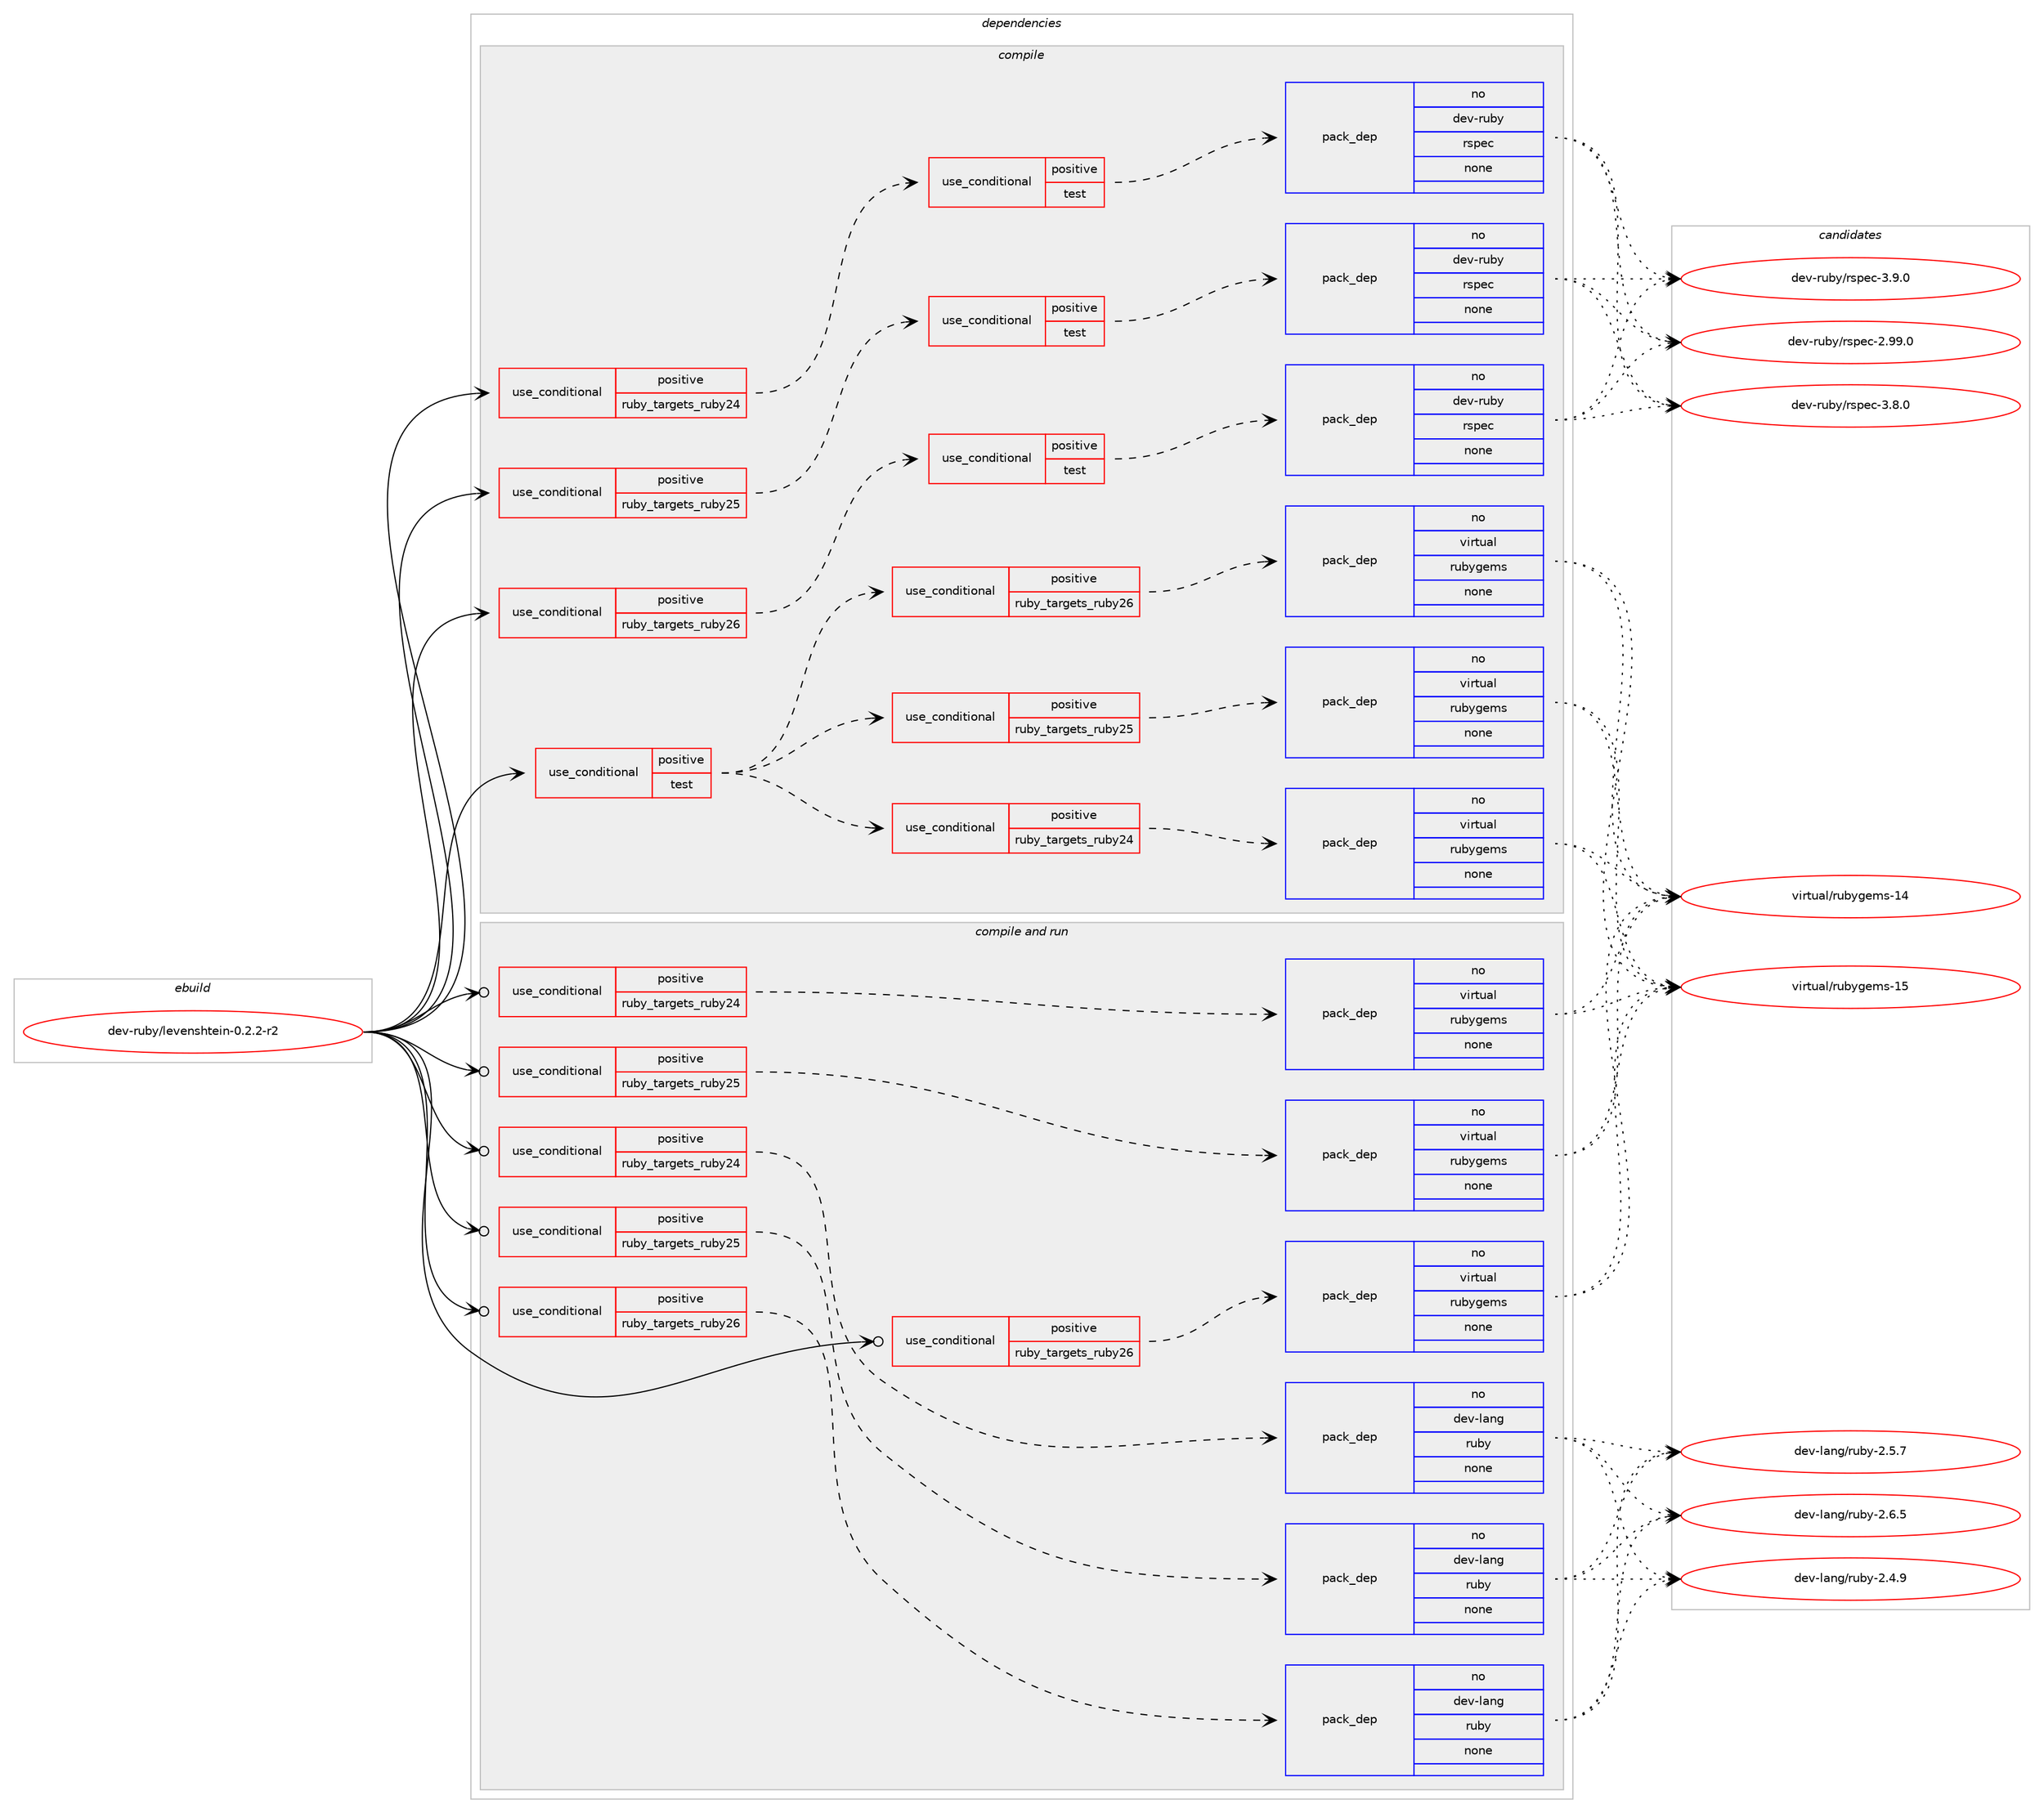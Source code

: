 digraph prolog {

# *************
# Graph options
# *************

newrank=true;
concentrate=true;
compound=true;
graph [rankdir=LR,fontname=Helvetica,fontsize=10,ranksep=1.5];#, ranksep=2.5, nodesep=0.2];
edge  [arrowhead=vee];
node  [fontname=Helvetica,fontsize=10];

# **********
# The ebuild
# **********

subgraph cluster_leftcol {
color=gray;
rank=same;
label=<<i>ebuild</i>>;
id [label="dev-ruby/levenshtein-0.2.2-r2", color=red, width=4, href="../dev-ruby/levenshtein-0.2.2-r2.svg"];
}

# ****************
# The dependencies
# ****************

subgraph cluster_midcol {
color=gray;
label=<<i>dependencies</i>>;
subgraph cluster_compile {
fillcolor="#eeeeee";
style=filled;
label=<<i>compile</i>>;
subgraph cond166423 {
dependency693165 [label=<<TABLE BORDER="0" CELLBORDER="1" CELLSPACING="0" CELLPADDING="4"><TR><TD ROWSPAN="3" CELLPADDING="10">use_conditional</TD></TR><TR><TD>positive</TD></TR><TR><TD>ruby_targets_ruby24</TD></TR></TABLE>>, shape=none, color=red];
subgraph cond166424 {
dependency693166 [label=<<TABLE BORDER="0" CELLBORDER="1" CELLSPACING="0" CELLPADDING="4"><TR><TD ROWSPAN="3" CELLPADDING="10">use_conditional</TD></TR><TR><TD>positive</TD></TR><TR><TD>test</TD></TR></TABLE>>, shape=none, color=red];
subgraph pack514757 {
dependency693167 [label=<<TABLE BORDER="0" CELLBORDER="1" CELLSPACING="0" CELLPADDING="4" WIDTH="220"><TR><TD ROWSPAN="6" CELLPADDING="30">pack_dep</TD></TR><TR><TD WIDTH="110">no</TD></TR><TR><TD>dev-ruby</TD></TR><TR><TD>rspec</TD></TR><TR><TD>none</TD></TR><TR><TD></TD></TR></TABLE>>, shape=none, color=blue];
}
dependency693166:e -> dependency693167:w [weight=20,style="dashed",arrowhead="vee"];
}
dependency693165:e -> dependency693166:w [weight=20,style="dashed",arrowhead="vee"];
}
id:e -> dependency693165:w [weight=20,style="solid",arrowhead="vee"];
subgraph cond166425 {
dependency693168 [label=<<TABLE BORDER="0" CELLBORDER="1" CELLSPACING="0" CELLPADDING="4"><TR><TD ROWSPAN="3" CELLPADDING="10">use_conditional</TD></TR><TR><TD>positive</TD></TR><TR><TD>ruby_targets_ruby25</TD></TR></TABLE>>, shape=none, color=red];
subgraph cond166426 {
dependency693169 [label=<<TABLE BORDER="0" CELLBORDER="1" CELLSPACING="0" CELLPADDING="4"><TR><TD ROWSPAN="3" CELLPADDING="10">use_conditional</TD></TR><TR><TD>positive</TD></TR><TR><TD>test</TD></TR></TABLE>>, shape=none, color=red];
subgraph pack514758 {
dependency693170 [label=<<TABLE BORDER="0" CELLBORDER="1" CELLSPACING="0" CELLPADDING="4" WIDTH="220"><TR><TD ROWSPAN="6" CELLPADDING="30">pack_dep</TD></TR><TR><TD WIDTH="110">no</TD></TR><TR><TD>dev-ruby</TD></TR><TR><TD>rspec</TD></TR><TR><TD>none</TD></TR><TR><TD></TD></TR></TABLE>>, shape=none, color=blue];
}
dependency693169:e -> dependency693170:w [weight=20,style="dashed",arrowhead="vee"];
}
dependency693168:e -> dependency693169:w [weight=20,style="dashed",arrowhead="vee"];
}
id:e -> dependency693168:w [weight=20,style="solid",arrowhead="vee"];
subgraph cond166427 {
dependency693171 [label=<<TABLE BORDER="0" CELLBORDER="1" CELLSPACING="0" CELLPADDING="4"><TR><TD ROWSPAN="3" CELLPADDING="10">use_conditional</TD></TR><TR><TD>positive</TD></TR><TR><TD>ruby_targets_ruby26</TD></TR></TABLE>>, shape=none, color=red];
subgraph cond166428 {
dependency693172 [label=<<TABLE BORDER="0" CELLBORDER="1" CELLSPACING="0" CELLPADDING="4"><TR><TD ROWSPAN="3" CELLPADDING="10">use_conditional</TD></TR><TR><TD>positive</TD></TR><TR><TD>test</TD></TR></TABLE>>, shape=none, color=red];
subgraph pack514759 {
dependency693173 [label=<<TABLE BORDER="0" CELLBORDER="1" CELLSPACING="0" CELLPADDING="4" WIDTH="220"><TR><TD ROWSPAN="6" CELLPADDING="30">pack_dep</TD></TR><TR><TD WIDTH="110">no</TD></TR><TR><TD>dev-ruby</TD></TR><TR><TD>rspec</TD></TR><TR><TD>none</TD></TR><TR><TD></TD></TR></TABLE>>, shape=none, color=blue];
}
dependency693172:e -> dependency693173:w [weight=20,style="dashed",arrowhead="vee"];
}
dependency693171:e -> dependency693172:w [weight=20,style="dashed",arrowhead="vee"];
}
id:e -> dependency693171:w [weight=20,style="solid",arrowhead="vee"];
subgraph cond166429 {
dependency693174 [label=<<TABLE BORDER="0" CELLBORDER="1" CELLSPACING="0" CELLPADDING="4"><TR><TD ROWSPAN="3" CELLPADDING="10">use_conditional</TD></TR><TR><TD>positive</TD></TR><TR><TD>test</TD></TR></TABLE>>, shape=none, color=red];
subgraph cond166430 {
dependency693175 [label=<<TABLE BORDER="0" CELLBORDER="1" CELLSPACING="0" CELLPADDING="4"><TR><TD ROWSPAN="3" CELLPADDING="10">use_conditional</TD></TR><TR><TD>positive</TD></TR><TR><TD>ruby_targets_ruby24</TD></TR></TABLE>>, shape=none, color=red];
subgraph pack514760 {
dependency693176 [label=<<TABLE BORDER="0" CELLBORDER="1" CELLSPACING="0" CELLPADDING="4" WIDTH="220"><TR><TD ROWSPAN="6" CELLPADDING="30">pack_dep</TD></TR><TR><TD WIDTH="110">no</TD></TR><TR><TD>virtual</TD></TR><TR><TD>rubygems</TD></TR><TR><TD>none</TD></TR><TR><TD></TD></TR></TABLE>>, shape=none, color=blue];
}
dependency693175:e -> dependency693176:w [weight=20,style="dashed",arrowhead="vee"];
}
dependency693174:e -> dependency693175:w [weight=20,style="dashed",arrowhead="vee"];
subgraph cond166431 {
dependency693177 [label=<<TABLE BORDER="0" CELLBORDER="1" CELLSPACING="0" CELLPADDING="4"><TR><TD ROWSPAN="3" CELLPADDING="10">use_conditional</TD></TR><TR><TD>positive</TD></TR><TR><TD>ruby_targets_ruby25</TD></TR></TABLE>>, shape=none, color=red];
subgraph pack514761 {
dependency693178 [label=<<TABLE BORDER="0" CELLBORDER="1" CELLSPACING="0" CELLPADDING="4" WIDTH="220"><TR><TD ROWSPAN="6" CELLPADDING="30">pack_dep</TD></TR><TR><TD WIDTH="110">no</TD></TR><TR><TD>virtual</TD></TR><TR><TD>rubygems</TD></TR><TR><TD>none</TD></TR><TR><TD></TD></TR></TABLE>>, shape=none, color=blue];
}
dependency693177:e -> dependency693178:w [weight=20,style="dashed",arrowhead="vee"];
}
dependency693174:e -> dependency693177:w [weight=20,style="dashed",arrowhead="vee"];
subgraph cond166432 {
dependency693179 [label=<<TABLE BORDER="0" CELLBORDER="1" CELLSPACING="0" CELLPADDING="4"><TR><TD ROWSPAN="3" CELLPADDING="10">use_conditional</TD></TR><TR><TD>positive</TD></TR><TR><TD>ruby_targets_ruby26</TD></TR></TABLE>>, shape=none, color=red];
subgraph pack514762 {
dependency693180 [label=<<TABLE BORDER="0" CELLBORDER="1" CELLSPACING="0" CELLPADDING="4" WIDTH="220"><TR><TD ROWSPAN="6" CELLPADDING="30">pack_dep</TD></TR><TR><TD WIDTH="110">no</TD></TR><TR><TD>virtual</TD></TR><TR><TD>rubygems</TD></TR><TR><TD>none</TD></TR><TR><TD></TD></TR></TABLE>>, shape=none, color=blue];
}
dependency693179:e -> dependency693180:w [weight=20,style="dashed",arrowhead="vee"];
}
dependency693174:e -> dependency693179:w [weight=20,style="dashed",arrowhead="vee"];
}
id:e -> dependency693174:w [weight=20,style="solid",arrowhead="vee"];
}
subgraph cluster_compileandrun {
fillcolor="#eeeeee";
style=filled;
label=<<i>compile and run</i>>;
subgraph cond166433 {
dependency693181 [label=<<TABLE BORDER="0" CELLBORDER="1" CELLSPACING="0" CELLPADDING="4"><TR><TD ROWSPAN="3" CELLPADDING="10">use_conditional</TD></TR><TR><TD>positive</TD></TR><TR><TD>ruby_targets_ruby24</TD></TR></TABLE>>, shape=none, color=red];
subgraph pack514763 {
dependency693182 [label=<<TABLE BORDER="0" CELLBORDER="1" CELLSPACING="0" CELLPADDING="4" WIDTH="220"><TR><TD ROWSPAN="6" CELLPADDING="30">pack_dep</TD></TR><TR><TD WIDTH="110">no</TD></TR><TR><TD>dev-lang</TD></TR><TR><TD>ruby</TD></TR><TR><TD>none</TD></TR><TR><TD></TD></TR></TABLE>>, shape=none, color=blue];
}
dependency693181:e -> dependency693182:w [weight=20,style="dashed",arrowhead="vee"];
}
id:e -> dependency693181:w [weight=20,style="solid",arrowhead="odotvee"];
subgraph cond166434 {
dependency693183 [label=<<TABLE BORDER="0" CELLBORDER="1" CELLSPACING="0" CELLPADDING="4"><TR><TD ROWSPAN="3" CELLPADDING="10">use_conditional</TD></TR><TR><TD>positive</TD></TR><TR><TD>ruby_targets_ruby24</TD></TR></TABLE>>, shape=none, color=red];
subgraph pack514764 {
dependency693184 [label=<<TABLE BORDER="0" CELLBORDER="1" CELLSPACING="0" CELLPADDING="4" WIDTH="220"><TR><TD ROWSPAN="6" CELLPADDING="30">pack_dep</TD></TR><TR><TD WIDTH="110">no</TD></TR><TR><TD>virtual</TD></TR><TR><TD>rubygems</TD></TR><TR><TD>none</TD></TR><TR><TD></TD></TR></TABLE>>, shape=none, color=blue];
}
dependency693183:e -> dependency693184:w [weight=20,style="dashed",arrowhead="vee"];
}
id:e -> dependency693183:w [weight=20,style="solid",arrowhead="odotvee"];
subgraph cond166435 {
dependency693185 [label=<<TABLE BORDER="0" CELLBORDER="1" CELLSPACING="0" CELLPADDING="4"><TR><TD ROWSPAN="3" CELLPADDING="10">use_conditional</TD></TR><TR><TD>positive</TD></TR><TR><TD>ruby_targets_ruby25</TD></TR></TABLE>>, shape=none, color=red];
subgraph pack514765 {
dependency693186 [label=<<TABLE BORDER="0" CELLBORDER="1" CELLSPACING="0" CELLPADDING="4" WIDTH="220"><TR><TD ROWSPAN="6" CELLPADDING="30">pack_dep</TD></TR><TR><TD WIDTH="110">no</TD></TR><TR><TD>dev-lang</TD></TR><TR><TD>ruby</TD></TR><TR><TD>none</TD></TR><TR><TD></TD></TR></TABLE>>, shape=none, color=blue];
}
dependency693185:e -> dependency693186:w [weight=20,style="dashed",arrowhead="vee"];
}
id:e -> dependency693185:w [weight=20,style="solid",arrowhead="odotvee"];
subgraph cond166436 {
dependency693187 [label=<<TABLE BORDER="0" CELLBORDER="1" CELLSPACING="0" CELLPADDING="4"><TR><TD ROWSPAN="3" CELLPADDING="10">use_conditional</TD></TR><TR><TD>positive</TD></TR><TR><TD>ruby_targets_ruby25</TD></TR></TABLE>>, shape=none, color=red];
subgraph pack514766 {
dependency693188 [label=<<TABLE BORDER="0" CELLBORDER="1" CELLSPACING="0" CELLPADDING="4" WIDTH="220"><TR><TD ROWSPAN="6" CELLPADDING="30">pack_dep</TD></TR><TR><TD WIDTH="110">no</TD></TR><TR><TD>virtual</TD></TR><TR><TD>rubygems</TD></TR><TR><TD>none</TD></TR><TR><TD></TD></TR></TABLE>>, shape=none, color=blue];
}
dependency693187:e -> dependency693188:w [weight=20,style="dashed",arrowhead="vee"];
}
id:e -> dependency693187:w [weight=20,style="solid",arrowhead="odotvee"];
subgraph cond166437 {
dependency693189 [label=<<TABLE BORDER="0" CELLBORDER="1" CELLSPACING="0" CELLPADDING="4"><TR><TD ROWSPAN="3" CELLPADDING="10">use_conditional</TD></TR><TR><TD>positive</TD></TR><TR><TD>ruby_targets_ruby26</TD></TR></TABLE>>, shape=none, color=red];
subgraph pack514767 {
dependency693190 [label=<<TABLE BORDER="0" CELLBORDER="1" CELLSPACING="0" CELLPADDING="4" WIDTH="220"><TR><TD ROWSPAN="6" CELLPADDING="30">pack_dep</TD></TR><TR><TD WIDTH="110">no</TD></TR><TR><TD>dev-lang</TD></TR><TR><TD>ruby</TD></TR><TR><TD>none</TD></TR><TR><TD></TD></TR></TABLE>>, shape=none, color=blue];
}
dependency693189:e -> dependency693190:w [weight=20,style="dashed",arrowhead="vee"];
}
id:e -> dependency693189:w [weight=20,style="solid",arrowhead="odotvee"];
subgraph cond166438 {
dependency693191 [label=<<TABLE BORDER="0" CELLBORDER="1" CELLSPACING="0" CELLPADDING="4"><TR><TD ROWSPAN="3" CELLPADDING="10">use_conditional</TD></TR><TR><TD>positive</TD></TR><TR><TD>ruby_targets_ruby26</TD></TR></TABLE>>, shape=none, color=red];
subgraph pack514768 {
dependency693192 [label=<<TABLE BORDER="0" CELLBORDER="1" CELLSPACING="0" CELLPADDING="4" WIDTH="220"><TR><TD ROWSPAN="6" CELLPADDING="30">pack_dep</TD></TR><TR><TD WIDTH="110">no</TD></TR><TR><TD>virtual</TD></TR><TR><TD>rubygems</TD></TR><TR><TD>none</TD></TR><TR><TD></TD></TR></TABLE>>, shape=none, color=blue];
}
dependency693191:e -> dependency693192:w [weight=20,style="dashed",arrowhead="vee"];
}
id:e -> dependency693191:w [weight=20,style="solid",arrowhead="odotvee"];
}
subgraph cluster_run {
fillcolor="#eeeeee";
style=filled;
label=<<i>run</i>>;
}
}

# **************
# The candidates
# **************

subgraph cluster_choices {
rank=same;
color=gray;
label=<<i>candidates</i>>;

subgraph choice514757 {
color=black;
nodesep=1;
choice1001011184511411798121471141151121019945504657574648 [label="dev-ruby/rspec-2.99.0", color=red, width=4,href="../dev-ruby/rspec-2.99.0.svg"];
choice10010111845114117981214711411511210199455146564648 [label="dev-ruby/rspec-3.8.0", color=red, width=4,href="../dev-ruby/rspec-3.8.0.svg"];
choice10010111845114117981214711411511210199455146574648 [label="dev-ruby/rspec-3.9.0", color=red, width=4,href="../dev-ruby/rspec-3.9.0.svg"];
dependency693167:e -> choice1001011184511411798121471141151121019945504657574648:w [style=dotted,weight="100"];
dependency693167:e -> choice10010111845114117981214711411511210199455146564648:w [style=dotted,weight="100"];
dependency693167:e -> choice10010111845114117981214711411511210199455146574648:w [style=dotted,weight="100"];
}
subgraph choice514758 {
color=black;
nodesep=1;
choice1001011184511411798121471141151121019945504657574648 [label="dev-ruby/rspec-2.99.0", color=red, width=4,href="../dev-ruby/rspec-2.99.0.svg"];
choice10010111845114117981214711411511210199455146564648 [label="dev-ruby/rspec-3.8.0", color=red, width=4,href="../dev-ruby/rspec-3.8.0.svg"];
choice10010111845114117981214711411511210199455146574648 [label="dev-ruby/rspec-3.9.0", color=red, width=4,href="../dev-ruby/rspec-3.9.0.svg"];
dependency693170:e -> choice1001011184511411798121471141151121019945504657574648:w [style=dotted,weight="100"];
dependency693170:e -> choice10010111845114117981214711411511210199455146564648:w [style=dotted,weight="100"];
dependency693170:e -> choice10010111845114117981214711411511210199455146574648:w [style=dotted,weight="100"];
}
subgraph choice514759 {
color=black;
nodesep=1;
choice1001011184511411798121471141151121019945504657574648 [label="dev-ruby/rspec-2.99.0", color=red, width=4,href="../dev-ruby/rspec-2.99.0.svg"];
choice10010111845114117981214711411511210199455146564648 [label="dev-ruby/rspec-3.8.0", color=red, width=4,href="../dev-ruby/rspec-3.8.0.svg"];
choice10010111845114117981214711411511210199455146574648 [label="dev-ruby/rspec-3.9.0", color=red, width=4,href="../dev-ruby/rspec-3.9.0.svg"];
dependency693173:e -> choice1001011184511411798121471141151121019945504657574648:w [style=dotted,weight="100"];
dependency693173:e -> choice10010111845114117981214711411511210199455146564648:w [style=dotted,weight="100"];
dependency693173:e -> choice10010111845114117981214711411511210199455146574648:w [style=dotted,weight="100"];
}
subgraph choice514760 {
color=black;
nodesep=1;
choice118105114116117971084711411798121103101109115454952 [label="virtual/rubygems-14", color=red, width=4,href="../virtual/rubygems-14.svg"];
choice118105114116117971084711411798121103101109115454953 [label="virtual/rubygems-15", color=red, width=4,href="../virtual/rubygems-15.svg"];
dependency693176:e -> choice118105114116117971084711411798121103101109115454952:w [style=dotted,weight="100"];
dependency693176:e -> choice118105114116117971084711411798121103101109115454953:w [style=dotted,weight="100"];
}
subgraph choice514761 {
color=black;
nodesep=1;
choice118105114116117971084711411798121103101109115454952 [label="virtual/rubygems-14", color=red, width=4,href="../virtual/rubygems-14.svg"];
choice118105114116117971084711411798121103101109115454953 [label="virtual/rubygems-15", color=red, width=4,href="../virtual/rubygems-15.svg"];
dependency693178:e -> choice118105114116117971084711411798121103101109115454952:w [style=dotted,weight="100"];
dependency693178:e -> choice118105114116117971084711411798121103101109115454953:w [style=dotted,weight="100"];
}
subgraph choice514762 {
color=black;
nodesep=1;
choice118105114116117971084711411798121103101109115454952 [label="virtual/rubygems-14", color=red, width=4,href="../virtual/rubygems-14.svg"];
choice118105114116117971084711411798121103101109115454953 [label="virtual/rubygems-15", color=red, width=4,href="../virtual/rubygems-15.svg"];
dependency693180:e -> choice118105114116117971084711411798121103101109115454952:w [style=dotted,weight="100"];
dependency693180:e -> choice118105114116117971084711411798121103101109115454953:w [style=dotted,weight="100"];
}
subgraph choice514763 {
color=black;
nodesep=1;
choice10010111845108971101034711411798121455046524657 [label="dev-lang/ruby-2.4.9", color=red, width=4,href="../dev-lang/ruby-2.4.9.svg"];
choice10010111845108971101034711411798121455046534655 [label="dev-lang/ruby-2.5.7", color=red, width=4,href="../dev-lang/ruby-2.5.7.svg"];
choice10010111845108971101034711411798121455046544653 [label="dev-lang/ruby-2.6.5", color=red, width=4,href="../dev-lang/ruby-2.6.5.svg"];
dependency693182:e -> choice10010111845108971101034711411798121455046524657:w [style=dotted,weight="100"];
dependency693182:e -> choice10010111845108971101034711411798121455046534655:w [style=dotted,weight="100"];
dependency693182:e -> choice10010111845108971101034711411798121455046544653:w [style=dotted,weight="100"];
}
subgraph choice514764 {
color=black;
nodesep=1;
choice118105114116117971084711411798121103101109115454952 [label="virtual/rubygems-14", color=red, width=4,href="../virtual/rubygems-14.svg"];
choice118105114116117971084711411798121103101109115454953 [label="virtual/rubygems-15", color=red, width=4,href="../virtual/rubygems-15.svg"];
dependency693184:e -> choice118105114116117971084711411798121103101109115454952:w [style=dotted,weight="100"];
dependency693184:e -> choice118105114116117971084711411798121103101109115454953:w [style=dotted,weight="100"];
}
subgraph choice514765 {
color=black;
nodesep=1;
choice10010111845108971101034711411798121455046524657 [label="dev-lang/ruby-2.4.9", color=red, width=4,href="../dev-lang/ruby-2.4.9.svg"];
choice10010111845108971101034711411798121455046534655 [label="dev-lang/ruby-2.5.7", color=red, width=4,href="../dev-lang/ruby-2.5.7.svg"];
choice10010111845108971101034711411798121455046544653 [label="dev-lang/ruby-2.6.5", color=red, width=4,href="../dev-lang/ruby-2.6.5.svg"];
dependency693186:e -> choice10010111845108971101034711411798121455046524657:w [style=dotted,weight="100"];
dependency693186:e -> choice10010111845108971101034711411798121455046534655:w [style=dotted,weight="100"];
dependency693186:e -> choice10010111845108971101034711411798121455046544653:w [style=dotted,weight="100"];
}
subgraph choice514766 {
color=black;
nodesep=1;
choice118105114116117971084711411798121103101109115454952 [label="virtual/rubygems-14", color=red, width=4,href="../virtual/rubygems-14.svg"];
choice118105114116117971084711411798121103101109115454953 [label="virtual/rubygems-15", color=red, width=4,href="../virtual/rubygems-15.svg"];
dependency693188:e -> choice118105114116117971084711411798121103101109115454952:w [style=dotted,weight="100"];
dependency693188:e -> choice118105114116117971084711411798121103101109115454953:w [style=dotted,weight="100"];
}
subgraph choice514767 {
color=black;
nodesep=1;
choice10010111845108971101034711411798121455046524657 [label="dev-lang/ruby-2.4.9", color=red, width=4,href="../dev-lang/ruby-2.4.9.svg"];
choice10010111845108971101034711411798121455046534655 [label="dev-lang/ruby-2.5.7", color=red, width=4,href="../dev-lang/ruby-2.5.7.svg"];
choice10010111845108971101034711411798121455046544653 [label="dev-lang/ruby-2.6.5", color=red, width=4,href="../dev-lang/ruby-2.6.5.svg"];
dependency693190:e -> choice10010111845108971101034711411798121455046524657:w [style=dotted,weight="100"];
dependency693190:e -> choice10010111845108971101034711411798121455046534655:w [style=dotted,weight="100"];
dependency693190:e -> choice10010111845108971101034711411798121455046544653:w [style=dotted,weight="100"];
}
subgraph choice514768 {
color=black;
nodesep=1;
choice118105114116117971084711411798121103101109115454952 [label="virtual/rubygems-14", color=red, width=4,href="../virtual/rubygems-14.svg"];
choice118105114116117971084711411798121103101109115454953 [label="virtual/rubygems-15", color=red, width=4,href="../virtual/rubygems-15.svg"];
dependency693192:e -> choice118105114116117971084711411798121103101109115454952:w [style=dotted,weight="100"];
dependency693192:e -> choice118105114116117971084711411798121103101109115454953:w [style=dotted,weight="100"];
}
}

}

